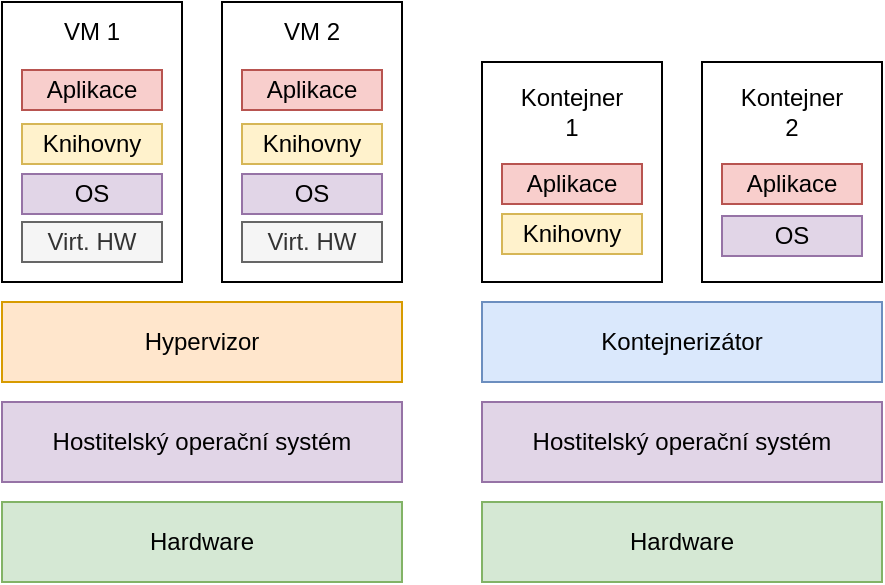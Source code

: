 <mxfile version="21.1.2" type="device">
  <diagram name="Stránka-1" id="iBqJIvzIUTcSNwA84Ejv">
    <mxGraphModel dx="819" dy="478" grid="1" gridSize="10" guides="1" tooltips="1" connect="1" arrows="1" fold="1" page="1" pageScale="1" pageWidth="827" pageHeight="1169" math="0" shadow="0">
      <root>
        <mxCell id="0" />
        <mxCell id="1" parent="0" />
        <mxCell id="4LBaCRIxFxh5mlwqQXH--3" value="Hostitelský&amp;nbsp;operační systém" style="rounded=0;whiteSpace=wrap;html=1;fillColor=#e1d5e7;strokeColor=#9673a6;" parent="1" vertex="1">
          <mxGeometry x="470" y="310" width="200" height="40" as="geometry" />
        </mxCell>
        <mxCell id="4LBaCRIxFxh5mlwqQXH--4" value="Kontejnerizátor" style="rounded=0;whiteSpace=wrap;html=1;fillColor=#dae8fc;strokeColor=#6c8ebf;" parent="1" vertex="1">
          <mxGeometry x="470" y="260" width="200" height="40" as="geometry" />
        </mxCell>
        <mxCell id="pYXKpsfi_DZBPW5GMUmb-1" value="Hardware" style="rounded=0;whiteSpace=wrap;html=1;fillColor=#d5e8d4;strokeColor=#82b366;" parent="1" vertex="1">
          <mxGeometry x="470" y="360" width="200" height="40" as="geometry" />
        </mxCell>
        <mxCell id="jWprWqHJ4PRcu9lo71a--3" value="Hostitelský operační systém" style="rounded=0;whiteSpace=wrap;html=1;fillColor=#e1d5e7;strokeColor=#9673a6;" vertex="1" parent="1">
          <mxGeometry x="230" y="310" width="200" height="40" as="geometry" />
        </mxCell>
        <mxCell id="jWprWqHJ4PRcu9lo71a--4" value="Hypervizor" style="rounded=0;whiteSpace=wrap;html=1;fillColor=#ffe6cc;strokeColor=#d79b00;" vertex="1" parent="1">
          <mxGeometry x="230" y="260" width="200" height="40" as="geometry" />
        </mxCell>
        <mxCell id="jWprWqHJ4PRcu9lo71a--5" value="Hardware" style="rounded=0;whiteSpace=wrap;html=1;fillColor=#d5e8d4;strokeColor=#82b366;" vertex="1" parent="1">
          <mxGeometry x="230" y="360" width="200" height="40" as="geometry" />
        </mxCell>
        <mxCell id="jWprWqHJ4PRcu9lo71a--8" value="" style="rounded=0;whiteSpace=wrap;html=1;" vertex="1" parent="1">
          <mxGeometry x="230" y="110" width="90" height="140" as="geometry" />
        </mxCell>
        <mxCell id="jWprWqHJ4PRcu9lo71a--10" value="Aplikace" style="rounded=0;whiteSpace=wrap;html=1;fillColor=#f8cecc;strokeColor=#b85450;" vertex="1" parent="1">
          <mxGeometry x="240" y="144" width="70" height="20" as="geometry" />
        </mxCell>
        <mxCell id="jWprWqHJ4PRcu9lo71a--11" value="Knihovny" style="rounded=0;whiteSpace=wrap;html=1;fillColor=#fff2cc;strokeColor=#d6b656;" vertex="1" parent="1">
          <mxGeometry x="240" y="171" width="70" height="20" as="geometry" />
        </mxCell>
        <mxCell id="jWprWqHJ4PRcu9lo71a--12" value="OS" style="rounded=0;whiteSpace=wrap;html=1;fillColor=#e1d5e7;strokeColor=#9673a6;" vertex="1" parent="1">
          <mxGeometry x="240" y="196" width="70" height="20" as="geometry" />
        </mxCell>
        <mxCell id="jWprWqHJ4PRcu9lo71a--13" value="Virt. HW" style="rounded=0;whiteSpace=wrap;html=1;fillColor=#f5f5f5;fontColor=#333333;strokeColor=#666666;" vertex="1" parent="1">
          <mxGeometry x="240" y="220" width="70" height="20" as="geometry" />
        </mxCell>
        <mxCell id="jWprWqHJ4PRcu9lo71a--16" value="VM 1" style="text;html=1;strokeColor=none;fillColor=none;align=center;verticalAlign=middle;whiteSpace=wrap;rounded=0;" vertex="1" parent="1">
          <mxGeometry x="245" y="110" width="60" height="30" as="geometry" />
        </mxCell>
        <mxCell id="jWprWqHJ4PRcu9lo71a--23" value="" style="rounded=0;whiteSpace=wrap;html=1;" vertex="1" parent="1">
          <mxGeometry x="340" y="110" width="90" height="140" as="geometry" />
        </mxCell>
        <mxCell id="jWprWqHJ4PRcu9lo71a--24" value="Aplikace" style="rounded=0;whiteSpace=wrap;html=1;fillColor=#f8cecc;strokeColor=#b85450;" vertex="1" parent="1">
          <mxGeometry x="350" y="144" width="70" height="20" as="geometry" />
        </mxCell>
        <mxCell id="jWprWqHJ4PRcu9lo71a--25" value="Knihovny" style="rounded=0;whiteSpace=wrap;html=1;fillColor=#fff2cc;strokeColor=#d6b656;" vertex="1" parent="1">
          <mxGeometry x="350" y="171" width="70" height="20" as="geometry" />
        </mxCell>
        <mxCell id="jWprWqHJ4PRcu9lo71a--26" value="OS" style="rounded=0;whiteSpace=wrap;html=1;fillColor=#e1d5e7;strokeColor=#9673a6;" vertex="1" parent="1">
          <mxGeometry x="350" y="196" width="70" height="20" as="geometry" />
        </mxCell>
        <mxCell id="jWprWqHJ4PRcu9lo71a--27" value="Virt. HW" style="rounded=0;whiteSpace=wrap;html=1;fillColor=#f5f5f5;fontColor=#333333;strokeColor=#666666;" vertex="1" parent="1">
          <mxGeometry x="350" y="220" width="70" height="20" as="geometry" />
        </mxCell>
        <mxCell id="jWprWqHJ4PRcu9lo71a--28" value="VM 2" style="text;html=1;strokeColor=none;fillColor=none;align=center;verticalAlign=middle;whiteSpace=wrap;rounded=0;" vertex="1" parent="1">
          <mxGeometry x="355" y="110" width="60" height="30" as="geometry" />
        </mxCell>
        <mxCell id="jWprWqHJ4PRcu9lo71a--31" value="" style="rounded=0;whiteSpace=wrap;html=1;" vertex="1" parent="1">
          <mxGeometry x="470" y="140" width="90" height="110" as="geometry" />
        </mxCell>
        <mxCell id="jWprWqHJ4PRcu9lo71a--32" value="Aplikace" style="rounded=0;whiteSpace=wrap;html=1;fillColor=#f8cecc;strokeColor=#b85450;" vertex="1" parent="1">
          <mxGeometry x="480" y="191" width="70" height="20" as="geometry" />
        </mxCell>
        <mxCell id="jWprWqHJ4PRcu9lo71a--33" value="Knihovny" style="rounded=0;whiteSpace=wrap;html=1;fillColor=#fff2cc;strokeColor=#d6b656;" vertex="1" parent="1">
          <mxGeometry x="480" y="216" width="70" height="20" as="geometry" />
        </mxCell>
        <mxCell id="jWprWqHJ4PRcu9lo71a--34" value="" style="rounded=0;whiteSpace=wrap;html=1;" vertex="1" parent="1">
          <mxGeometry x="580" y="140" width="90" height="110" as="geometry" />
        </mxCell>
        <mxCell id="jWprWqHJ4PRcu9lo71a--35" value="Aplikace" style="rounded=0;whiteSpace=wrap;html=1;fillColor=#f8cecc;strokeColor=#b85450;" vertex="1" parent="1">
          <mxGeometry x="590" y="191" width="70" height="20" as="geometry" />
        </mxCell>
        <mxCell id="jWprWqHJ4PRcu9lo71a--37" value="OS" style="rounded=0;whiteSpace=wrap;html=1;fillColor=#e1d5e7;strokeColor=#9673a6;" vertex="1" parent="1">
          <mxGeometry x="590" y="217" width="70" height="20" as="geometry" />
        </mxCell>
        <mxCell id="jWprWqHJ4PRcu9lo71a--38" value="Kontejner 1" style="text;html=1;strokeColor=none;fillColor=none;align=center;verticalAlign=middle;whiteSpace=wrap;rounded=0;" vertex="1" parent="1">
          <mxGeometry x="485" y="150" width="60" height="30" as="geometry" />
        </mxCell>
        <mxCell id="jWprWqHJ4PRcu9lo71a--39" value="Kontejner 2" style="text;html=1;strokeColor=none;fillColor=none;align=center;verticalAlign=middle;whiteSpace=wrap;rounded=0;" vertex="1" parent="1">
          <mxGeometry x="595" y="150" width="60" height="30" as="geometry" />
        </mxCell>
      </root>
    </mxGraphModel>
  </diagram>
</mxfile>
